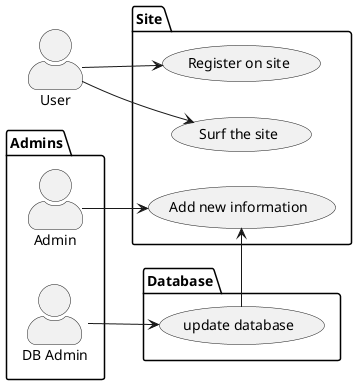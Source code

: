 @startuml
skinparam actorStyle awesome

left to right direction

actor User
package Site{
   usecase "Surf the site" as us1
   usecase "Register on site" as us2
   usecase "Add new information" as us3
}
package Admins{
    actor Admin
    actor "DB Admin" as dba
}
package Database{
    usecase "update database" as us4
}

User --> us1
User --> us2
dba --> us4
Admin -> us3
us4 -> us3

@enduml